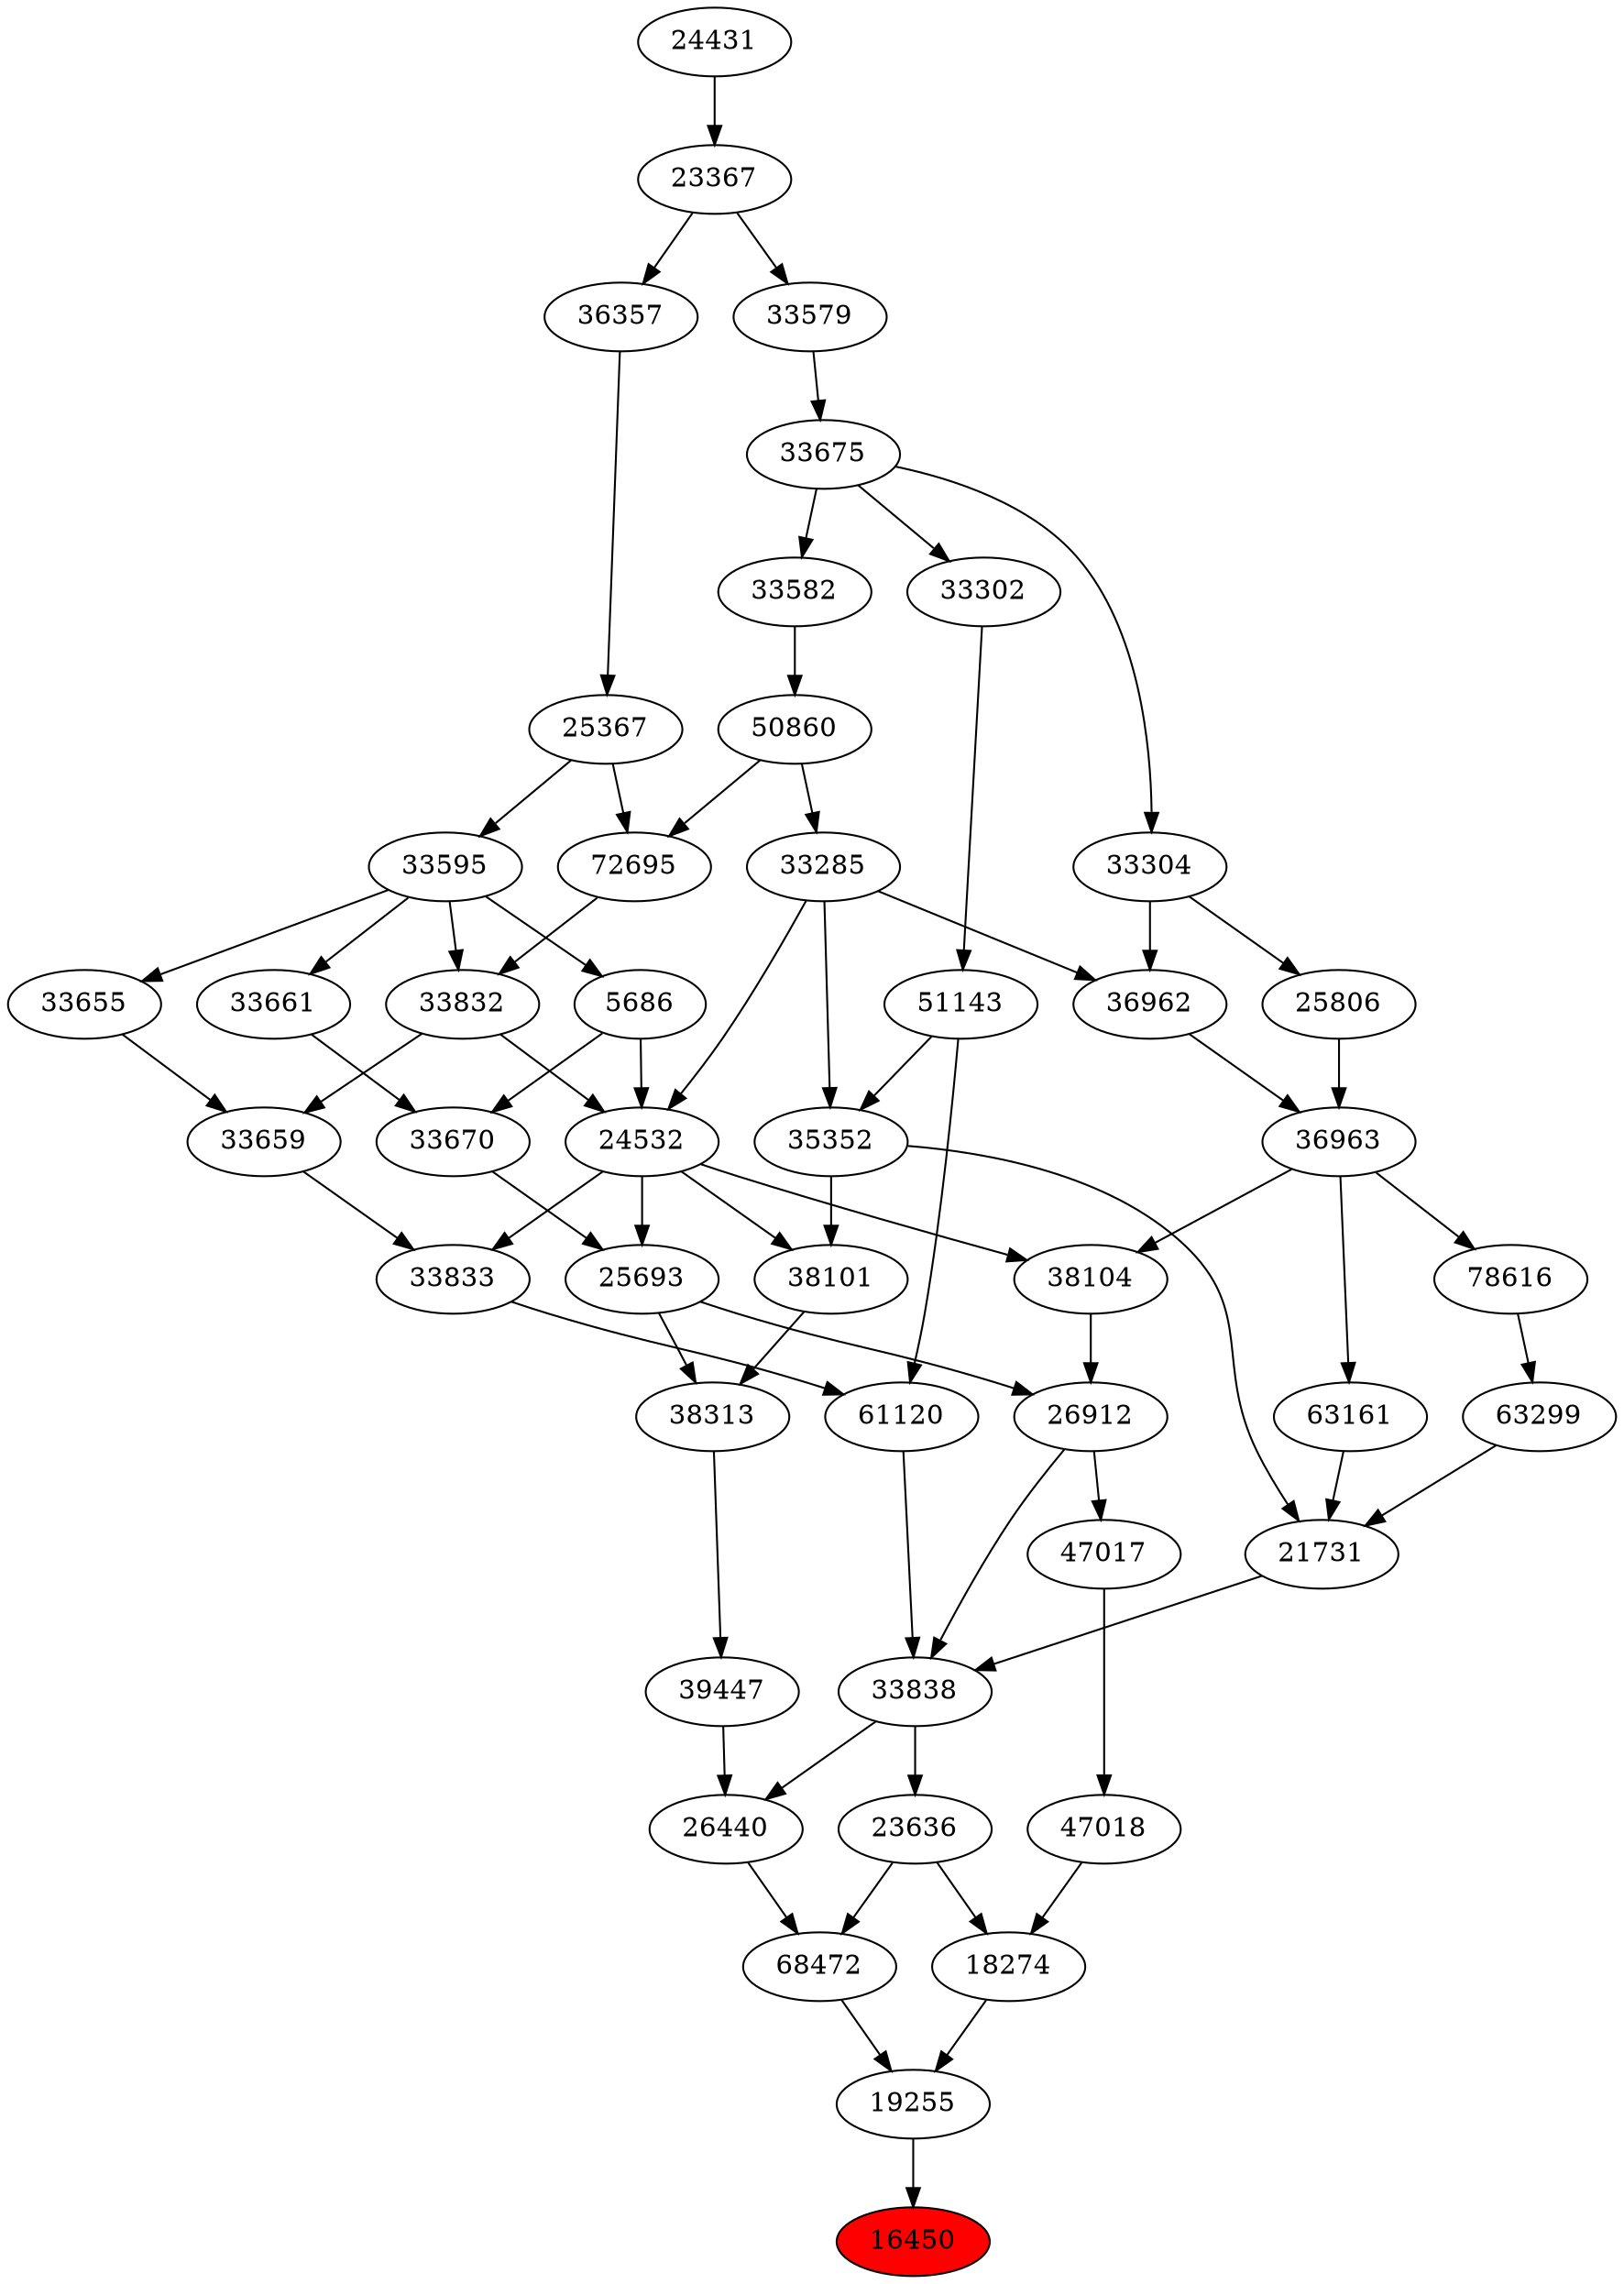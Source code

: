 strict digraph{ 
16450 [label="16450" fillcolor=red style=filled]
19255 -> 16450
19255 [label="19255"]
18274 -> 19255
68472 -> 19255
18274 [label="18274"]
47018 -> 18274
23636 -> 18274
68472 [label="68472"]
23636 -> 68472
26440 -> 68472
47018 [label="47018"]
47017 -> 47018
23636 [label="23636"]
33838 -> 23636
26440 [label="26440"]
33838 -> 26440
39447 -> 26440
47017 [label="47017"]
26912 -> 47017
33838 [label="33838"]
21731 -> 33838
26912 -> 33838
61120 -> 33838
39447 [label="39447"]
38313 -> 39447
26912 [label="26912"]
38104 -> 26912
25693 -> 26912
21731 [label="21731"]
35352 -> 21731
63161 -> 21731
63299 -> 21731
61120 [label="61120"]
51143 -> 61120
33833 -> 61120
38313 [label="38313"]
25693 -> 38313
38101 -> 38313
38104 [label="38104"]
24532 -> 38104
36963 -> 38104
25693 [label="25693"]
24532 -> 25693
33670 -> 25693
35352 [label="35352"]
33285 -> 35352
51143 -> 35352
63161 [label="63161"]
36963 -> 63161
63299 [label="63299"]
78616 -> 63299
51143 [label="51143"]
33302 -> 51143
33833 [label="33833"]
33659 -> 33833
24532 -> 33833
38101 [label="38101"]
24532 -> 38101
35352 -> 38101
24532 [label="24532"]
33285 -> 24532
5686 -> 24532
33832 -> 24532
36963 [label="36963"]
36962 -> 36963
25806 -> 36963
33670 [label="33670"]
5686 -> 33670
33661 -> 33670
33285 [label="33285"]
50860 -> 33285
78616 [label="78616"]
36963 -> 78616
33302 [label="33302"]
33675 -> 33302
33659 [label="33659"]
33655 -> 33659
33832 -> 33659
5686 [label="5686"]
33595 -> 5686
33832 [label="33832"]
72695 -> 33832
33595 -> 33832
36962 [label="36962"]
33285 -> 36962
33304 -> 36962
25806 [label="25806"]
33304 -> 25806
33661 [label="33661"]
33595 -> 33661
50860 [label="50860"]
33582 -> 50860
33675 [label="33675"]
33579 -> 33675
33655 [label="33655"]
33595 -> 33655
33595 [label="33595"]
25367 -> 33595
72695 [label="72695"]
50860 -> 72695
25367 -> 72695
33304 [label="33304"]
33675 -> 33304
33582 [label="33582"]
33675 -> 33582
33579 [label="33579"]
23367 -> 33579
25367 [label="25367"]
36357 -> 25367
23367 [label="23367"]
24431 -> 23367
36357 [label="36357"]
23367 -> 36357
24431 [label="24431"]
}